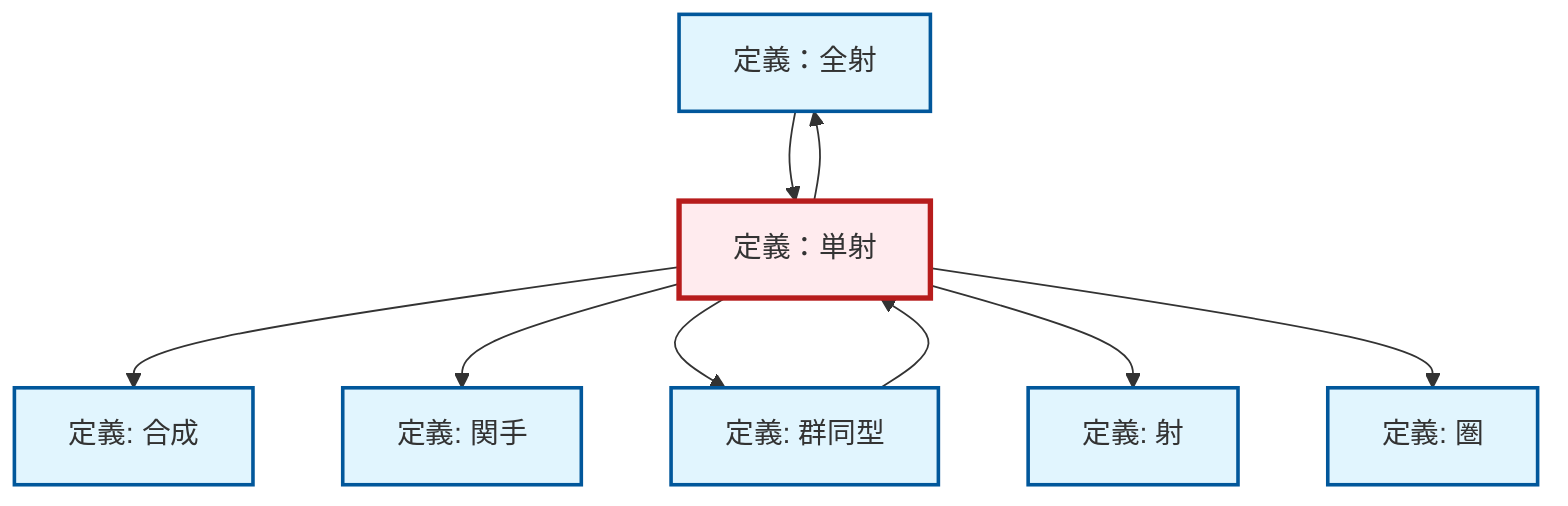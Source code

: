 graph TD
    classDef definition fill:#e1f5fe,stroke:#01579b,stroke-width:2px
    classDef theorem fill:#f3e5f5,stroke:#4a148c,stroke-width:2px
    classDef axiom fill:#fff3e0,stroke:#e65100,stroke-width:2px
    classDef example fill:#e8f5e9,stroke:#1b5e20,stroke-width:2px
    classDef current fill:#ffebee,stroke:#b71c1c,stroke-width:3px
    def-epimorphism["定義：全射"]:::definition
    def-functor["定義: 関手"]:::definition
    def-category["定義: 圏"]:::definition
    def-monomorphism["定義：単射"]:::definition
    def-composition["定義: 合成"]:::definition
    def-morphism["定義: 射"]:::definition
    def-isomorphism["定義: 群同型"]:::definition
    def-monomorphism --> def-composition
    def-monomorphism --> def-functor
    def-monomorphism --> def-isomorphism
    def-epimorphism --> def-monomorphism
    def-monomorphism --> def-epimorphism
    def-monomorphism --> def-morphism
    def-isomorphism --> def-monomorphism
    def-monomorphism --> def-category
    class def-monomorphism current